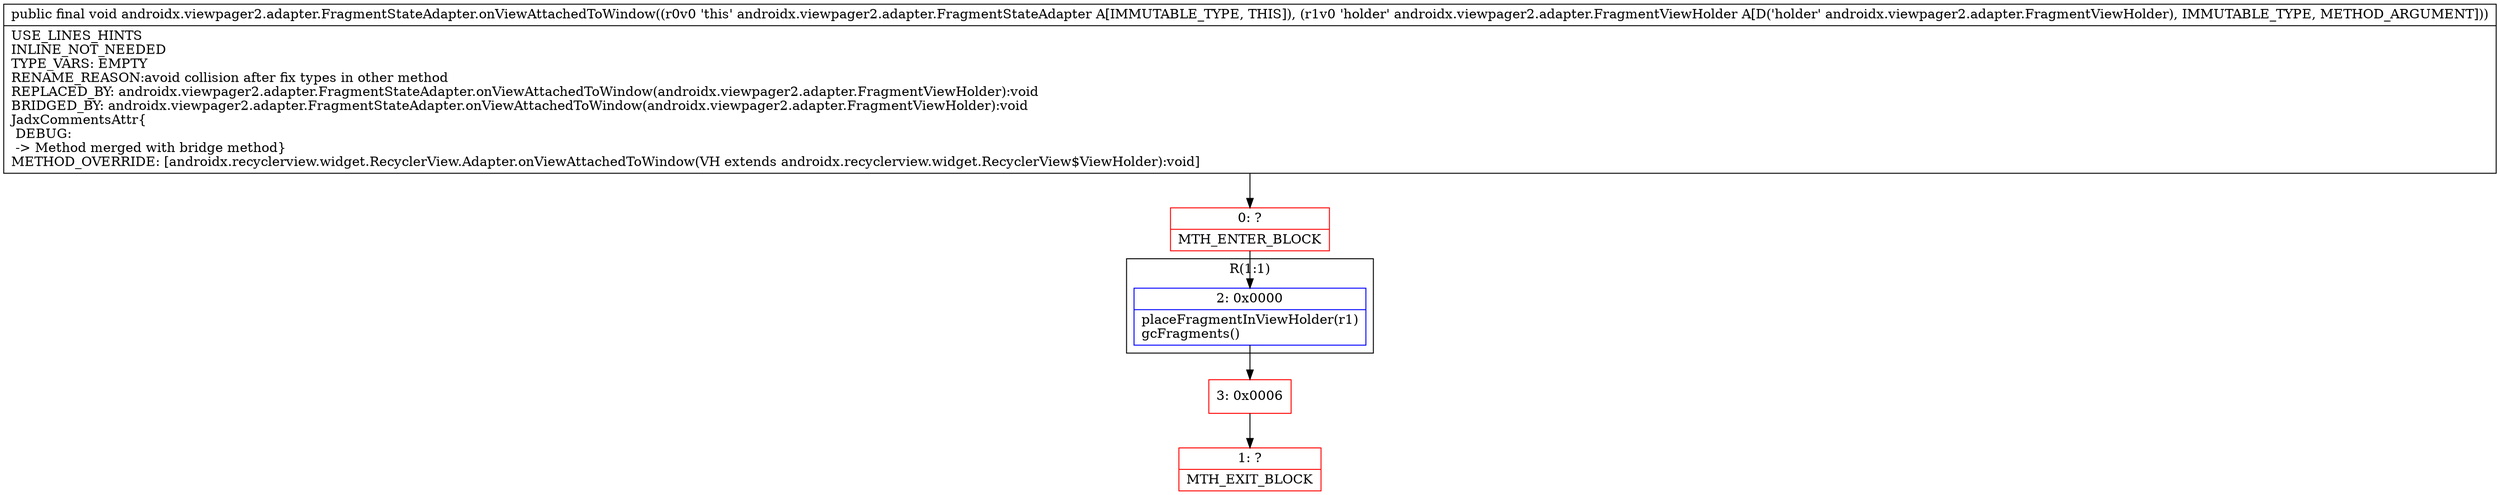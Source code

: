 digraph "CFG forandroidx.viewpager2.adapter.FragmentStateAdapter.onViewAttachedToWindow(Landroidx\/viewpager2\/adapter\/FragmentViewHolder;)V" {
subgraph cluster_Region_1806239034 {
label = "R(1:1)";
node [shape=record,color=blue];
Node_2 [shape=record,label="{2\:\ 0x0000|placeFragmentInViewHolder(r1)\lgcFragments()\l}"];
}
Node_0 [shape=record,color=red,label="{0\:\ ?|MTH_ENTER_BLOCK\l}"];
Node_3 [shape=record,color=red,label="{3\:\ 0x0006}"];
Node_1 [shape=record,color=red,label="{1\:\ ?|MTH_EXIT_BLOCK\l}"];
MethodNode[shape=record,label="{public final void androidx.viewpager2.adapter.FragmentStateAdapter.onViewAttachedToWindow((r0v0 'this' androidx.viewpager2.adapter.FragmentStateAdapter A[IMMUTABLE_TYPE, THIS]), (r1v0 'holder' androidx.viewpager2.adapter.FragmentViewHolder A[D('holder' androidx.viewpager2.adapter.FragmentViewHolder), IMMUTABLE_TYPE, METHOD_ARGUMENT]))  | USE_LINES_HINTS\lINLINE_NOT_NEEDED\lTYPE_VARS: EMPTY\lRENAME_REASON:avoid collision after fix types in other method\lREPLACED_BY: androidx.viewpager2.adapter.FragmentStateAdapter.onViewAttachedToWindow(androidx.viewpager2.adapter.FragmentViewHolder):void\lBRIDGED_BY: androidx.viewpager2.adapter.FragmentStateAdapter.onViewAttachedToWindow(androidx.viewpager2.adapter.FragmentViewHolder):void\lJadxCommentsAttr\{\l DEBUG: \l \-\> Method merged with bridge method\}\lMETHOD_OVERRIDE: [androidx.recyclerview.widget.RecyclerView.Adapter.onViewAttachedToWindow(VH extends androidx.recyclerview.widget.RecyclerView$ViewHolder):void]\l}"];
MethodNode -> Node_0;Node_2 -> Node_3;
Node_0 -> Node_2;
Node_3 -> Node_1;
}

